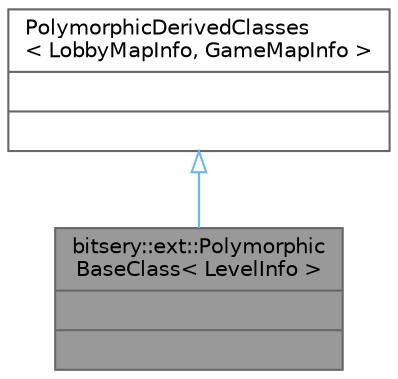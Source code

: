 digraph "bitsery::ext::PolymorphicBaseClass&lt; LevelInfo &gt;"
{
 // LATEX_PDF_SIZE
  bgcolor="transparent";
  edge [fontname=Helvetica,fontsize=10,labelfontname=Helvetica,labelfontsize=10];
  node [fontname=Helvetica,fontsize=10,shape=box,height=0.2,width=0.4];
  Node1 [shape=record,label="{bitsery::ext::Polymorphic\lBaseClass\< LevelInfo \>\n||}",height=0.2,width=0.4,color="gray40", fillcolor="grey60", style="filled", fontcolor="black",tooltip=" "];
  Node2 -> Node1 [dir="back",color="steelblue1",style="solid",arrowtail="onormal"];
  Node2 [shape=record,label="{PolymorphicDerivedClasses\l\< LobbyMapInfo, GameMapInfo \>\n||}",height=0.2,width=0.4,color="gray40", fillcolor="white", style="filled",tooltip=" "];
}
